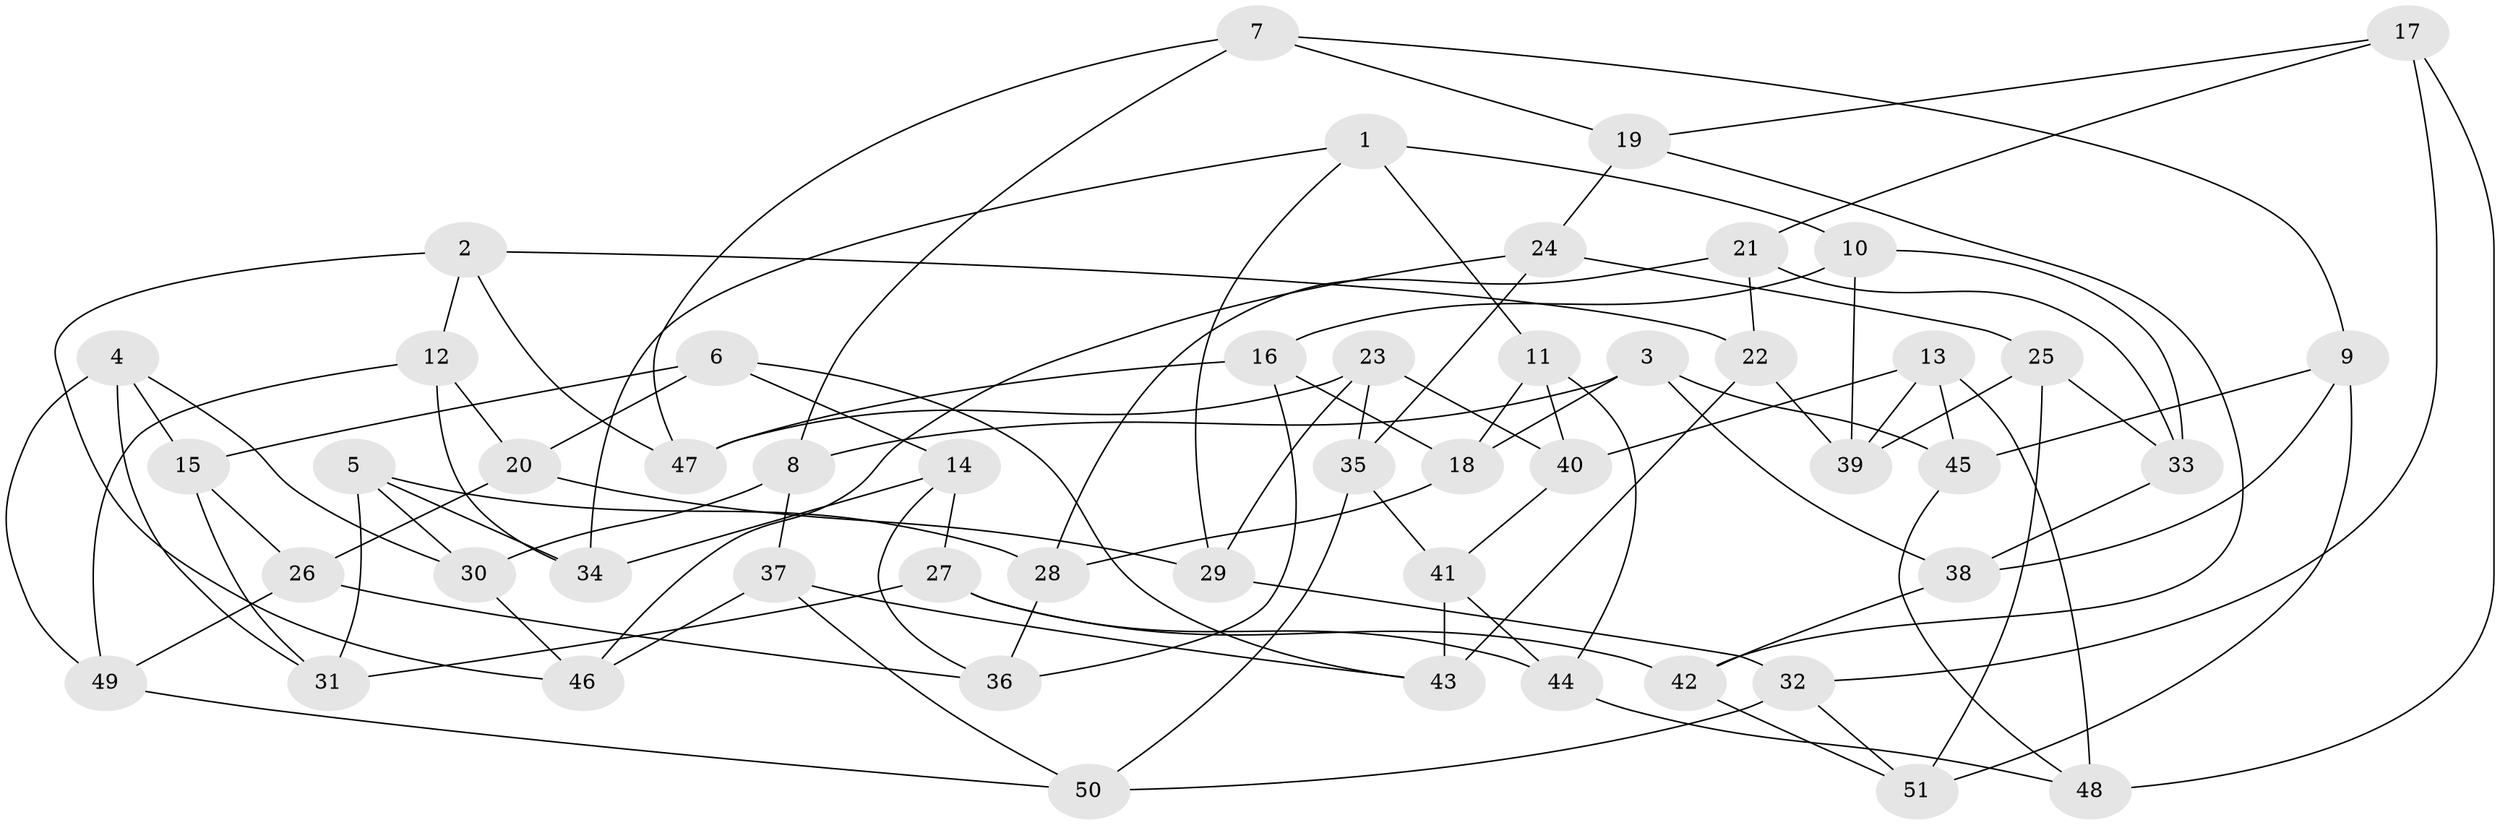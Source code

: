 // Generated by graph-tools (version 1.1) at 2025/16/03/09/25 04:16:22]
// undirected, 51 vertices, 102 edges
graph export_dot {
graph [start="1"]
  node [color=gray90,style=filled];
  1;
  2;
  3;
  4;
  5;
  6;
  7;
  8;
  9;
  10;
  11;
  12;
  13;
  14;
  15;
  16;
  17;
  18;
  19;
  20;
  21;
  22;
  23;
  24;
  25;
  26;
  27;
  28;
  29;
  30;
  31;
  32;
  33;
  34;
  35;
  36;
  37;
  38;
  39;
  40;
  41;
  42;
  43;
  44;
  45;
  46;
  47;
  48;
  49;
  50;
  51;
  1 -- 11;
  1 -- 10;
  1 -- 29;
  1 -- 34;
  2 -- 22;
  2 -- 46;
  2 -- 47;
  2 -- 12;
  3 -- 45;
  3 -- 38;
  3 -- 8;
  3 -- 18;
  4 -- 15;
  4 -- 30;
  4 -- 31;
  4 -- 49;
  5 -- 31;
  5 -- 30;
  5 -- 28;
  5 -- 34;
  6 -- 15;
  6 -- 20;
  6 -- 43;
  6 -- 14;
  7 -- 19;
  7 -- 47;
  7 -- 8;
  7 -- 9;
  8 -- 30;
  8 -- 37;
  9 -- 45;
  9 -- 51;
  9 -- 38;
  10 -- 33;
  10 -- 39;
  10 -- 16;
  11 -- 44;
  11 -- 18;
  11 -- 40;
  12 -- 49;
  12 -- 34;
  12 -- 20;
  13 -- 48;
  13 -- 45;
  13 -- 40;
  13 -- 39;
  14 -- 27;
  14 -- 34;
  14 -- 36;
  15 -- 26;
  15 -- 31;
  16 -- 47;
  16 -- 36;
  16 -- 18;
  17 -- 19;
  17 -- 48;
  17 -- 32;
  17 -- 21;
  18 -- 28;
  19 -- 24;
  19 -- 42;
  20 -- 26;
  20 -- 29;
  21 -- 22;
  21 -- 33;
  21 -- 28;
  22 -- 43;
  22 -- 39;
  23 -- 40;
  23 -- 29;
  23 -- 47;
  23 -- 35;
  24 -- 25;
  24 -- 46;
  24 -- 35;
  25 -- 33;
  25 -- 51;
  25 -- 39;
  26 -- 36;
  26 -- 49;
  27 -- 44;
  27 -- 31;
  27 -- 42;
  28 -- 36;
  29 -- 32;
  30 -- 46;
  32 -- 51;
  32 -- 50;
  33 -- 38;
  35 -- 41;
  35 -- 50;
  37 -- 43;
  37 -- 50;
  37 -- 46;
  38 -- 42;
  40 -- 41;
  41 -- 44;
  41 -- 43;
  42 -- 51;
  44 -- 48;
  45 -- 48;
  49 -- 50;
}

